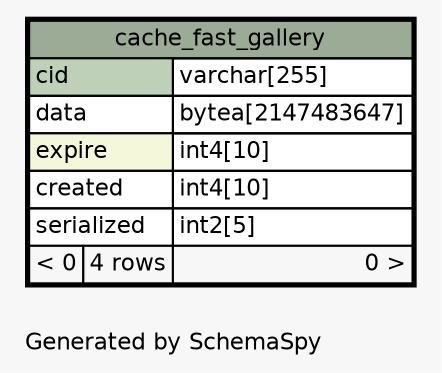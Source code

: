 // dot 2.30.1 on Mac OS X 10.8.3
// SchemaSpy rev 590
digraph "oneDegreeRelationshipsDiagram" {
  graph [
    rankdir="RL"
    bgcolor="#f7f7f7"
    label="\nGenerated by SchemaSpy"
    labeljust="l"
    nodesep="0.18"
    ranksep="0.46"
    fontname="Helvetica"
    fontsize="11"
  ];
  node [
    fontname="Helvetica"
    fontsize="11"
    shape="plaintext"
  ];
  edge [
    arrowsize="0.8"
  ];
  "cache_fast_gallery" [
    label=<
    <TABLE BORDER="2" CELLBORDER="1" CELLSPACING="0" BGCOLOR="#ffffff">
      <TR><TD COLSPAN="3" BGCOLOR="#9bab96" ALIGN="CENTER">cache_fast_gallery</TD></TR>
      <TR><TD PORT="cid" COLSPAN="2" BGCOLOR="#bed1b8" ALIGN="LEFT">cid</TD><TD PORT="cid.type" ALIGN="LEFT">varchar[255]</TD></TR>
      <TR><TD PORT="data" COLSPAN="2" ALIGN="LEFT">data</TD><TD PORT="data.type" ALIGN="LEFT">bytea[2147483647]</TD></TR>
      <TR><TD PORT="expire" COLSPAN="2" BGCOLOR="#f4f7da" ALIGN="LEFT">expire</TD><TD PORT="expire.type" ALIGN="LEFT">int4[10]</TD></TR>
      <TR><TD PORT="created" COLSPAN="2" ALIGN="LEFT">created</TD><TD PORT="created.type" ALIGN="LEFT">int4[10]</TD></TR>
      <TR><TD PORT="serialized" COLSPAN="2" ALIGN="LEFT">serialized</TD><TD PORT="serialized.type" ALIGN="LEFT">int2[5]</TD></TR>
      <TR><TD ALIGN="LEFT" BGCOLOR="#f7f7f7">&lt; 0</TD><TD ALIGN="RIGHT" BGCOLOR="#f7f7f7">4 rows</TD><TD ALIGN="RIGHT" BGCOLOR="#f7f7f7">0 &gt;</TD></TR>
    </TABLE>>
    URL="cache_fast_gallery.html"
    tooltip="cache_fast_gallery"
  ];
}
